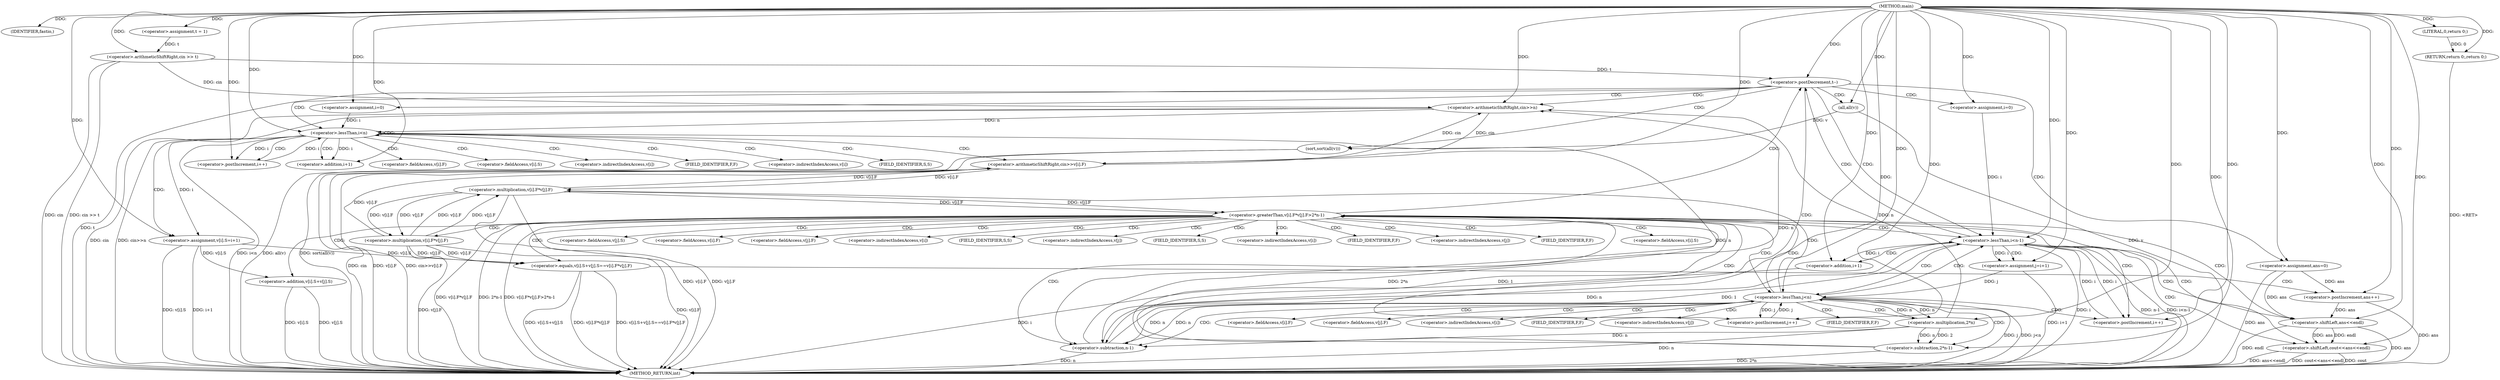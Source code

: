 digraph "main" {  
"1000543" [label = "(METHOD,main)" ]
"1000675" [label = "(METHOD_RETURN,int)" ]
"1000545" [label = "(IDENTIFIER,fastio,)" ]
"1000547" [label = "(<operator>.assignment,t = 1)" ]
"1000550" [label = "(<operator>.arithmeticShiftRight,cin >> t)" ]
"1000673" [label = "(RETURN,return 0;,return 0;)" ]
"1000554" [label = "(<operator>.postDecrement,t--)" ]
"1000674" [label = "(LITERAL,0,return 0;)" ]
"1000558" [label = "(<operator>.arithmeticShiftRight,cin>>n)" ]
"1000563" [label = "(<operator>.assignment,ans=0)" ]
"1000593" [label = "(sort,sort(all(v)))" ]
"1000668" [label = "(<operator>.shiftLeft,cout<<ans<<endl)" ]
"1000568" [label = "(<operator>.assignment,i=0)" ]
"1000571" [label = "(<operator>.lessThan,i<n)" ]
"1000574" [label = "(<operator>.postIncrement,i++)" ]
"1000598" [label = "(<operator>.assignment,i=0)" ]
"1000601" [label = "(<operator>.lessThan,i<n-1)" ]
"1000606" [label = "(<operator>.postIncrement,i++)" ]
"1000577" [label = "(<operator>.arithmeticShiftRight,cin>>v[i].F)" ]
"1000584" [label = "(<operator>.assignment,v[i].S=i+1)" ]
"1000594" [label = "(all,all(v))" ]
"1000670" [label = "(<operator>.shiftLeft,ans<<endl)" ]
"1000603" [label = "(<operator>.subtraction,n-1)" ]
"1000611" [label = "(<operator>.assignment,j=i+1)" ]
"1000616" [label = "(<operator>.lessThan,j<n)" ]
"1000619" [label = "(<operator>.postIncrement,j++)" ]
"1000590" [label = "(<operator>.addition,i+1)" ]
"1000613" [label = "(<operator>.addition,i+1)" ]
"1000623" [label = "(<operator>.greaterThan,v[i].F*v[j].F>2*n-1)" ]
"1000642" [label = "(<operator>.equals,v[i].S+v[j].S==v[i].F*v[j].F)" ]
"1000666" [label = "(<operator>.postIncrement,ans++)" ]
"1000624" [label = "(<operator>.multiplication,v[i].F*v[j].F)" ]
"1000635" [label = "(<operator>.subtraction,2*n-1)" ]
"1000643" [label = "(<operator>.addition,v[i].S+v[j].S)" ]
"1000654" [label = "(<operator>.multiplication,v[i].F*v[j].F)" ]
"1000636" [label = "(<operator>.multiplication,2*n)" ]
"1000579" [label = "(<operator>.fieldAccess,v[i].F)" ]
"1000585" [label = "(<operator>.fieldAccess,v[i].S)" ]
"1000580" [label = "(<operator>.indirectIndexAccess,v[i])" ]
"1000583" [label = "(FIELD_IDENTIFIER,F,F)" ]
"1000586" [label = "(<operator>.indirectIndexAccess,v[i])" ]
"1000589" [label = "(FIELD_IDENTIFIER,S,S)" ]
"1000625" [label = "(<operator>.fieldAccess,v[i].F)" ]
"1000630" [label = "(<operator>.fieldAccess,v[j].F)" ]
"1000644" [label = "(<operator>.fieldAccess,v[i].S)" ]
"1000649" [label = "(<operator>.fieldAccess,v[j].S)" ]
"1000655" [label = "(<operator>.fieldAccess,v[i].F)" ]
"1000660" [label = "(<operator>.fieldAccess,v[j].F)" ]
"1000626" [label = "(<operator>.indirectIndexAccess,v[i])" ]
"1000629" [label = "(FIELD_IDENTIFIER,F,F)" ]
"1000631" [label = "(<operator>.indirectIndexAccess,v[j])" ]
"1000634" [label = "(FIELD_IDENTIFIER,F,F)" ]
"1000645" [label = "(<operator>.indirectIndexAccess,v[i])" ]
"1000648" [label = "(FIELD_IDENTIFIER,S,S)" ]
"1000650" [label = "(<operator>.indirectIndexAccess,v[j])" ]
"1000653" [label = "(FIELD_IDENTIFIER,S,S)" ]
"1000656" [label = "(<operator>.indirectIndexAccess,v[i])" ]
"1000659" [label = "(FIELD_IDENTIFIER,F,F)" ]
"1000661" [label = "(<operator>.indirectIndexAccess,v[j])" ]
"1000664" [label = "(FIELD_IDENTIFIER,F,F)" ]
  "1000550" -> "1000675"  [ label = "DDG: cin"] 
  "1000550" -> "1000675"  [ label = "DDG: cin >> t"] 
  "1000554" -> "1000675"  [ label = "DDG: t"] 
  "1000558" -> "1000675"  [ label = "DDG: cin"] 
  "1000558" -> "1000675"  [ label = "DDG: cin>>n"] 
  "1000563" -> "1000675"  [ label = "DDG: ans"] 
  "1000571" -> "1000675"  [ label = "DDG: i<n"] 
  "1000594" -> "1000675"  [ label = "DDG: v"] 
  "1000593" -> "1000675"  [ label = "DDG: all(v)"] 
  "1000593" -> "1000675"  [ label = "DDG: sort(all(v))"] 
  "1000601" -> "1000675"  [ label = "DDG: i"] 
  "1000603" -> "1000675"  [ label = "DDG: n"] 
  "1000601" -> "1000675"  [ label = "DDG: n-1"] 
  "1000601" -> "1000675"  [ label = "DDG: i<n-1"] 
  "1000613" -> "1000675"  [ label = "DDG: i"] 
  "1000611" -> "1000675"  [ label = "DDG: i+1"] 
  "1000616" -> "1000675"  [ label = "DDG: j"] 
  "1000616" -> "1000675"  [ label = "DDG: j<n"] 
  "1000624" -> "1000675"  [ label = "DDG: v[i].F"] 
  "1000624" -> "1000675"  [ label = "DDG: v[j].F"] 
  "1000623" -> "1000675"  [ label = "DDG: v[i].F*v[j].F"] 
  "1000636" -> "1000675"  [ label = "DDG: n"] 
  "1000635" -> "1000675"  [ label = "DDG: 2*n"] 
  "1000623" -> "1000675"  [ label = "DDG: 2*n-1"] 
  "1000623" -> "1000675"  [ label = "DDG: v[i].F*v[j].F>2*n-1"] 
  "1000643" -> "1000675"  [ label = "DDG: v[i].S"] 
  "1000643" -> "1000675"  [ label = "DDG: v[j].S"] 
  "1000642" -> "1000675"  [ label = "DDG: v[i].S+v[j].S"] 
  "1000654" -> "1000675"  [ label = "DDG: v[i].F"] 
  "1000654" -> "1000675"  [ label = "DDG: v[j].F"] 
  "1000642" -> "1000675"  [ label = "DDG: v[i].F*v[j].F"] 
  "1000642" -> "1000675"  [ label = "DDG: v[i].S+v[j].S==v[i].F*v[j].F"] 
  "1000666" -> "1000675"  [ label = "DDG: ans"] 
  "1000670" -> "1000675"  [ label = "DDG: ans"] 
  "1000668" -> "1000675"  [ label = "DDG: ans<<endl"] 
  "1000668" -> "1000675"  [ label = "DDG: cout<<ans<<endl"] 
  "1000577" -> "1000675"  [ label = "DDG: cin"] 
  "1000577" -> "1000675"  [ label = "DDG: v[i].F"] 
  "1000577" -> "1000675"  [ label = "DDG: cin>>v[i].F"] 
  "1000584" -> "1000675"  [ label = "DDG: v[i].S"] 
  "1000584" -> "1000675"  [ label = "DDG: i+1"] 
  "1000673" -> "1000675"  [ label = "DDG: <RET>"] 
  "1000668" -> "1000675"  [ label = "DDG: cout"] 
  "1000670" -> "1000675"  [ label = "DDG: endl"] 
  "1000543" -> "1000545"  [ label = "DDG: "] 
  "1000543" -> "1000547"  [ label = "DDG: "] 
  "1000674" -> "1000673"  [ label = "DDG: 0"] 
  "1000543" -> "1000673"  [ label = "DDG: "] 
  "1000543" -> "1000550"  [ label = "DDG: "] 
  "1000547" -> "1000550"  [ label = "DDG: t"] 
  "1000543" -> "1000674"  [ label = "DDG: "] 
  "1000550" -> "1000554"  [ label = "DDG: t"] 
  "1000543" -> "1000554"  [ label = "DDG: "] 
  "1000543" -> "1000563"  [ label = "DDG: "] 
  "1000550" -> "1000558"  [ label = "DDG: cin"] 
  "1000577" -> "1000558"  [ label = "DDG: cin"] 
  "1000543" -> "1000558"  [ label = "DDG: "] 
  "1000603" -> "1000558"  [ label = "DDG: n"] 
  "1000636" -> "1000558"  [ label = "DDG: n"] 
  "1000543" -> "1000568"  [ label = "DDG: "] 
  "1000594" -> "1000593"  [ label = "DDG: v"] 
  "1000543" -> "1000598"  [ label = "DDG: "] 
  "1000543" -> "1000668"  [ label = "DDG: "] 
  "1000670" -> "1000668"  [ label = "DDG: endl"] 
  "1000670" -> "1000668"  [ label = "DDG: ans"] 
  "1000568" -> "1000571"  [ label = "DDG: i"] 
  "1000574" -> "1000571"  [ label = "DDG: i"] 
  "1000543" -> "1000571"  [ label = "DDG: "] 
  "1000558" -> "1000571"  [ label = "DDG: n"] 
  "1000543" -> "1000574"  [ label = "DDG: "] 
  "1000571" -> "1000574"  [ label = "DDG: i"] 
  "1000571" -> "1000584"  [ label = "DDG: i"] 
  "1000543" -> "1000584"  [ label = "DDG: "] 
  "1000543" -> "1000594"  [ label = "DDG: "] 
  "1000598" -> "1000601"  [ label = "DDG: i"] 
  "1000606" -> "1000601"  [ label = "DDG: i"] 
  "1000543" -> "1000601"  [ label = "DDG: "] 
  "1000603" -> "1000601"  [ label = "DDG: n"] 
  "1000603" -> "1000601"  [ label = "DDG: 1"] 
  "1000543" -> "1000606"  [ label = "DDG: "] 
  "1000601" -> "1000606"  [ label = "DDG: i"] 
  "1000563" -> "1000670"  [ label = "DDG: ans"] 
  "1000666" -> "1000670"  [ label = "DDG: ans"] 
  "1000543" -> "1000670"  [ label = "DDG: "] 
  "1000558" -> "1000577"  [ label = "DDG: cin"] 
  "1000543" -> "1000577"  [ label = "DDG: "] 
  "1000624" -> "1000577"  [ label = "DDG: v[i].F"] 
  "1000654" -> "1000577"  [ label = "DDG: v[i].F"] 
  "1000571" -> "1000603"  [ label = "DDG: n"] 
  "1000616" -> "1000603"  [ label = "DDG: n"] 
  "1000636" -> "1000603"  [ label = "DDG: n"] 
  "1000543" -> "1000603"  [ label = "DDG: "] 
  "1000601" -> "1000611"  [ label = "DDG: i"] 
  "1000543" -> "1000611"  [ label = "DDG: "] 
  "1000571" -> "1000590"  [ label = "DDG: i"] 
  "1000543" -> "1000590"  [ label = "DDG: "] 
  "1000611" -> "1000616"  [ label = "DDG: j"] 
  "1000619" -> "1000616"  [ label = "DDG: j"] 
  "1000543" -> "1000616"  [ label = "DDG: "] 
  "1000603" -> "1000616"  [ label = "DDG: n"] 
  "1000636" -> "1000616"  [ label = "DDG: n"] 
  "1000616" -> "1000619"  [ label = "DDG: j"] 
  "1000543" -> "1000619"  [ label = "DDG: "] 
  "1000601" -> "1000613"  [ label = "DDG: i"] 
  "1000543" -> "1000613"  [ label = "DDG: "] 
  "1000624" -> "1000623"  [ label = "DDG: v[i].F"] 
  "1000624" -> "1000623"  [ label = "DDG: v[j].F"] 
  "1000635" -> "1000623"  [ label = "DDG: 1"] 
  "1000635" -> "1000623"  [ label = "DDG: 2*n"] 
  "1000584" -> "1000642"  [ label = "DDG: v[i].S"] 
  "1000654" -> "1000642"  [ label = "DDG: v[j].F"] 
  "1000654" -> "1000642"  [ label = "DDG: v[i].F"] 
  "1000654" -> "1000624"  [ label = "DDG: v[i].F"] 
  "1000577" -> "1000624"  [ label = "DDG: v[i].F"] 
  "1000654" -> "1000624"  [ label = "DDG: v[j].F"] 
  "1000636" -> "1000635"  [ label = "DDG: n"] 
  "1000636" -> "1000635"  [ label = "DDG: 2"] 
  "1000543" -> "1000635"  [ label = "DDG: "] 
  "1000584" -> "1000643"  [ label = "DDG: v[i].S"] 
  "1000624" -> "1000654"  [ label = "DDG: v[i].F"] 
  "1000624" -> "1000654"  [ label = "DDG: v[j].F"] 
  "1000563" -> "1000666"  [ label = "DDG: ans"] 
  "1000543" -> "1000666"  [ label = "DDG: "] 
  "1000543" -> "1000636"  [ label = "DDG: "] 
  "1000616" -> "1000636"  [ label = "DDG: n"] 
  "1000554" -> "1000594"  [ label = "CDG: "] 
  "1000554" -> "1000571"  [ label = "CDG: "] 
  "1000554" -> "1000598"  [ label = "CDG: "] 
  "1000554" -> "1000593"  [ label = "CDG: "] 
  "1000554" -> "1000563"  [ label = "CDG: "] 
  "1000554" -> "1000558"  [ label = "CDG: "] 
  "1000554" -> "1000568"  [ label = "CDG: "] 
  "1000554" -> "1000601"  [ label = "CDG: "] 
  "1000554" -> "1000603"  [ label = "CDG: "] 
  "1000571" -> "1000577"  [ label = "CDG: "] 
  "1000571" -> "1000584"  [ label = "CDG: "] 
  "1000571" -> "1000580"  [ label = "CDG: "] 
  "1000571" -> "1000571"  [ label = "CDG: "] 
  "1000571" -> "1000586"  [ label = "CDG: "] 
  "1000571" -> "1000589"  [ label = "CDG: "] 
  "1000571" -> "1000574"  [ label = "CDG: "] 
  "1000571" -> "1000585"  [ label = "CDG: "] 
  "1000571" -> "1000579"  [ label = "CDG: "] 
  "1000571" -> "1000590"  [ label = "CDG: "] 
  "1000571" -> "1000583"  [ label = "CDG: "] 
  "1000601" -> "1000670"  [ label = "CDG: "] 
  "1000601" -> "1000611"  [ label = "CDG: "] 
  "1000601" -> "1000668"  [ label = "CDG: "] 
  "1000601" -> "1000616"  [ label = "CDG: "] 
  "1000601" -> "1000613"  [ label = "CDG: "] 
  "1000601" -> "1000554"  [ label = "CDG: "] 
  "1000616" -> "1000631"  [ label = "CDG: "] 
  "1000616" -> "1000634"  [ label = "CDG: "] 
  "1000616" -> "1000630"  [ label = "CDG: "] 
  "1000616" -> "1000624"  [ label = "CDG: "] 
  "1000616" -> "1000626"  [ label = "CDG: "] 
  "1000616" -> "1000623"  [ label = "CDG: "] 
  "1000616" -> "1000625"  [ label = "CDG: "] 
  "1000616" -> "1000629"  [ label = "CDG: "] 
  "1000616" -> "1000601"  [ label = "CDG: "] 
  "1000616" -> "1000603"  [ label = "CDG: "] 
  "1000616" -> "1000635"  [ label = "CDG: "] 
  "1000616" -> "1000606"  [ label = "CDG: "] 
  "1000616" -> "1000636"  [ label = "CDG: "] 
  "1000623" -> "1000644"  [ label = "CDG: "] 
  "1000623" -> "1000661"  [ label = "CDG: "] 
  "1000623" -> "1000654"  [ label = "CDG: "] 
  "1000623" -> "1000645"  [ label = "CDG: "] 
  "1000623" -> "1000642"  [ label = "CDG: "] 
  "1000623" -> "1000660"  [ label = "CDG: "] 
  "1000623" -> "1000664"  [ label = "CDG: "] 
  "1000623" -> "1000616"  [ label = "CDG: "] 
  "1000623" -> "1000655"  [ label = "CDG: "] 
  "1000623" -> "1000653"  [ label = "CDG: "] 
  "1000623" -> "1000619"  [ label = "CDG: "] 
  "1000623" -> "1000649"  [ label = "CDG: "] 
  "1000623" -> "1000650"  [ label = "CDG: "] 
  "1000623" -> "1000656"  [ label = "CDG: "] 
  "1000623" -> "1000643"  [ label = "CDG: "] 
  "1000623" -> "1000659"  [ label = "CDG: "] 
  "1000623" -> "1000648"  [ label = "CDG: "] 
  "1000623" -> "1000670"  [ label = "CDG: "] 
  "1000623" -> "1000668"  [ label = "CDG: "] 
  "1000623" -> "1000601"  [ label = "CDG: "] 
  "1000623" -> "1000554"  [ label = "CDG: "] 
  "1000623" -> "1000603"  [ label = "CDG: "] 
  "1000623" -> "1000606"  [ label = "CDG: "] 
  "1000642" -> "1000666"  [ label = "CDG: "] 
}
